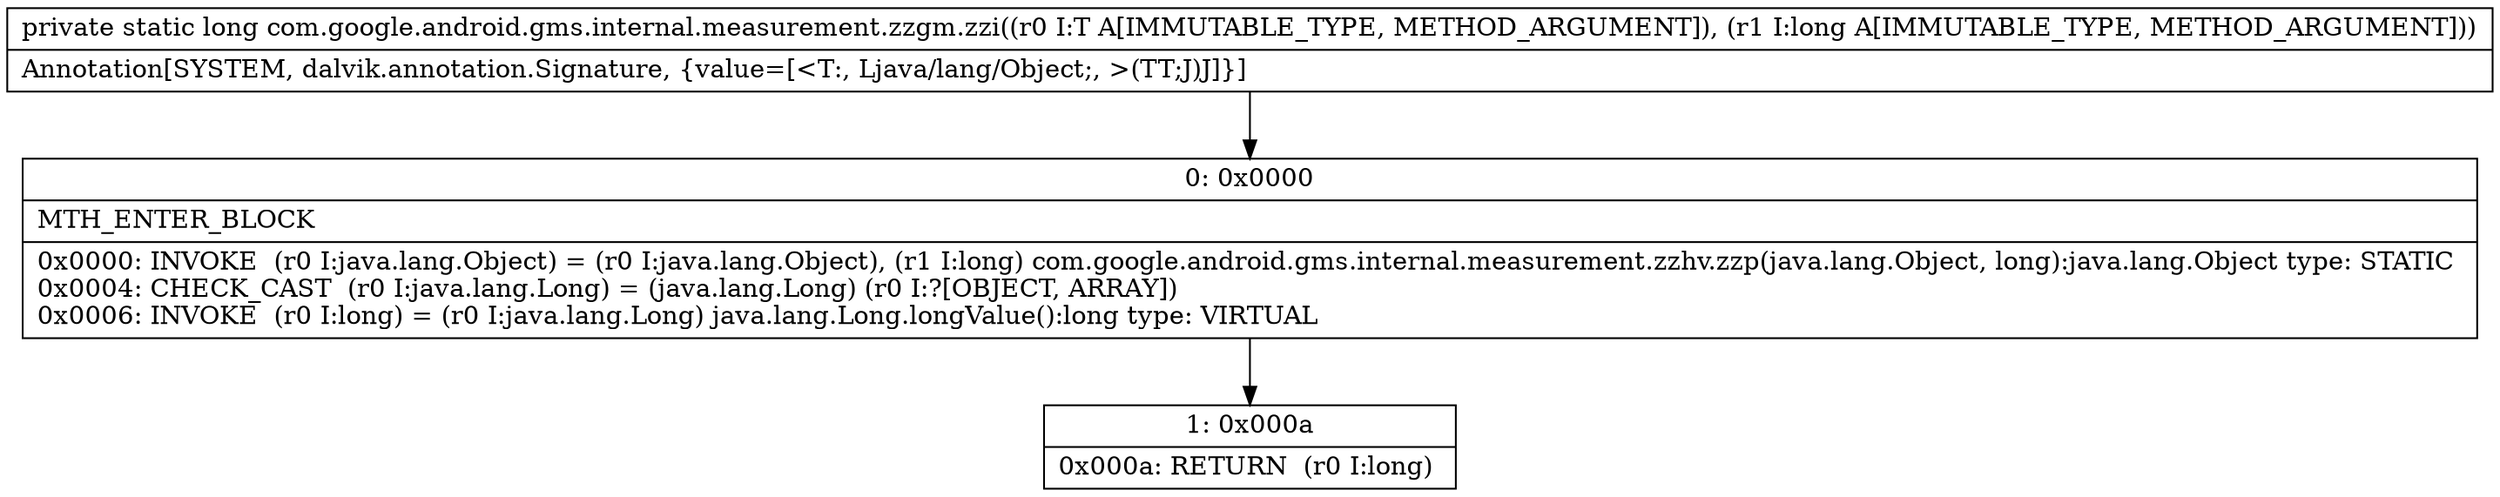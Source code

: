 digraph "CFG forcom.google.android.gms.internal.measurement.zzgm.zzi(Ljava\/lang\/Object;J)J" {
Node_0 [shape=record,label="{0\:\ 0x0000|MTH_ENTER_BLOCK\l|0x0000: INVOKE  (r0 I:java.lang.Object) = (r0 I:java.lang.Object), (r1 I:long) com.google.android.gms.internal.measurement.zzhv.zzp(java.lang.Object, long):java.lang.Object type: STATIC \l0x0004: CHECK_CAST  (r0 I:java.lang.Long) = (java.lang.Long) (r0 I:?[OBJECT, ARRAY]) \l0x0006: INVOKE  (r0 I:long) = (r0 I:java.lang.Long) java.lang.Long.longValue():long type: VIRTUAL \l}"];
Node_1 [shape=record,label="{1\:\ 0x000a|0x000a: RETURN  (r0 I:long) \l}"];
MethodNode[shape=record,label="{private static long com.google.android.gms.internal.measurement.zzgm.zzi((r0 I:T A[IMMUTABLE_TYPE, METHOD_ARGUMENT]), (r1 I:long A[IMMUTABLE_TYPE, METHOD_ARGUMENT]))  | Annotation[SYSTEM, dalvik.annotation.Signature, \{value=[\<T:, Ljava\/lang\/Object;, \>(TT;J)J]\}]\l}"];
MethodNode -> Node_0;
Node_0 -> Node_1;
}

